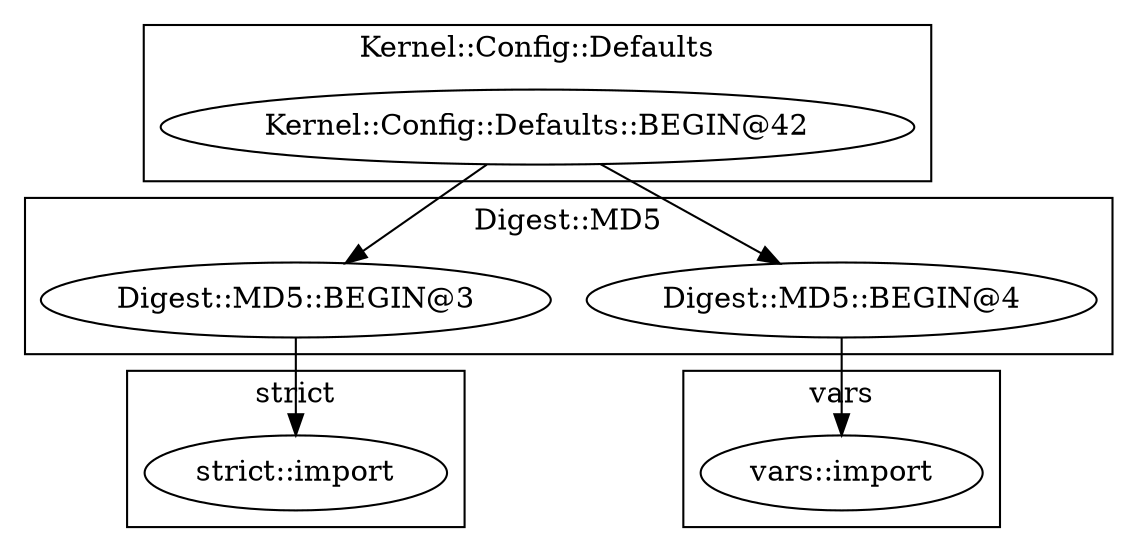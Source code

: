 digraph {
graph [overlap=false]
subgraph cluster_vars {
	label="vars";
	"vars::import";
}
subgraph cluster_strict {
	label="strict";
	"strict::import";
}
subgraph cluster_Kernel_Config_Defaults {
	label="Kernel::Config::Defaults";
	"Kernel::Config::Defaults::BEGIN@42";
}
subgraph cluster_Digest_MD5 {
	label="Digest::MD5";
	"Digest::MD5::BEGIN@3";
	"Digest::MD5::BEGIN@4";
}
"Digest::MD5::BEGIN@4" -> "vars::import";
"Kernel::Config::Defaults::BEGIN@42" -> "Digest::MD5::BEGIN@4";
"Kernel::Config::Defaults::BEGIN@42" -> "Digest::MD5::BEGIN@3";
"Digest::MD5::BEGIN@3" -> "strict::import";
}
